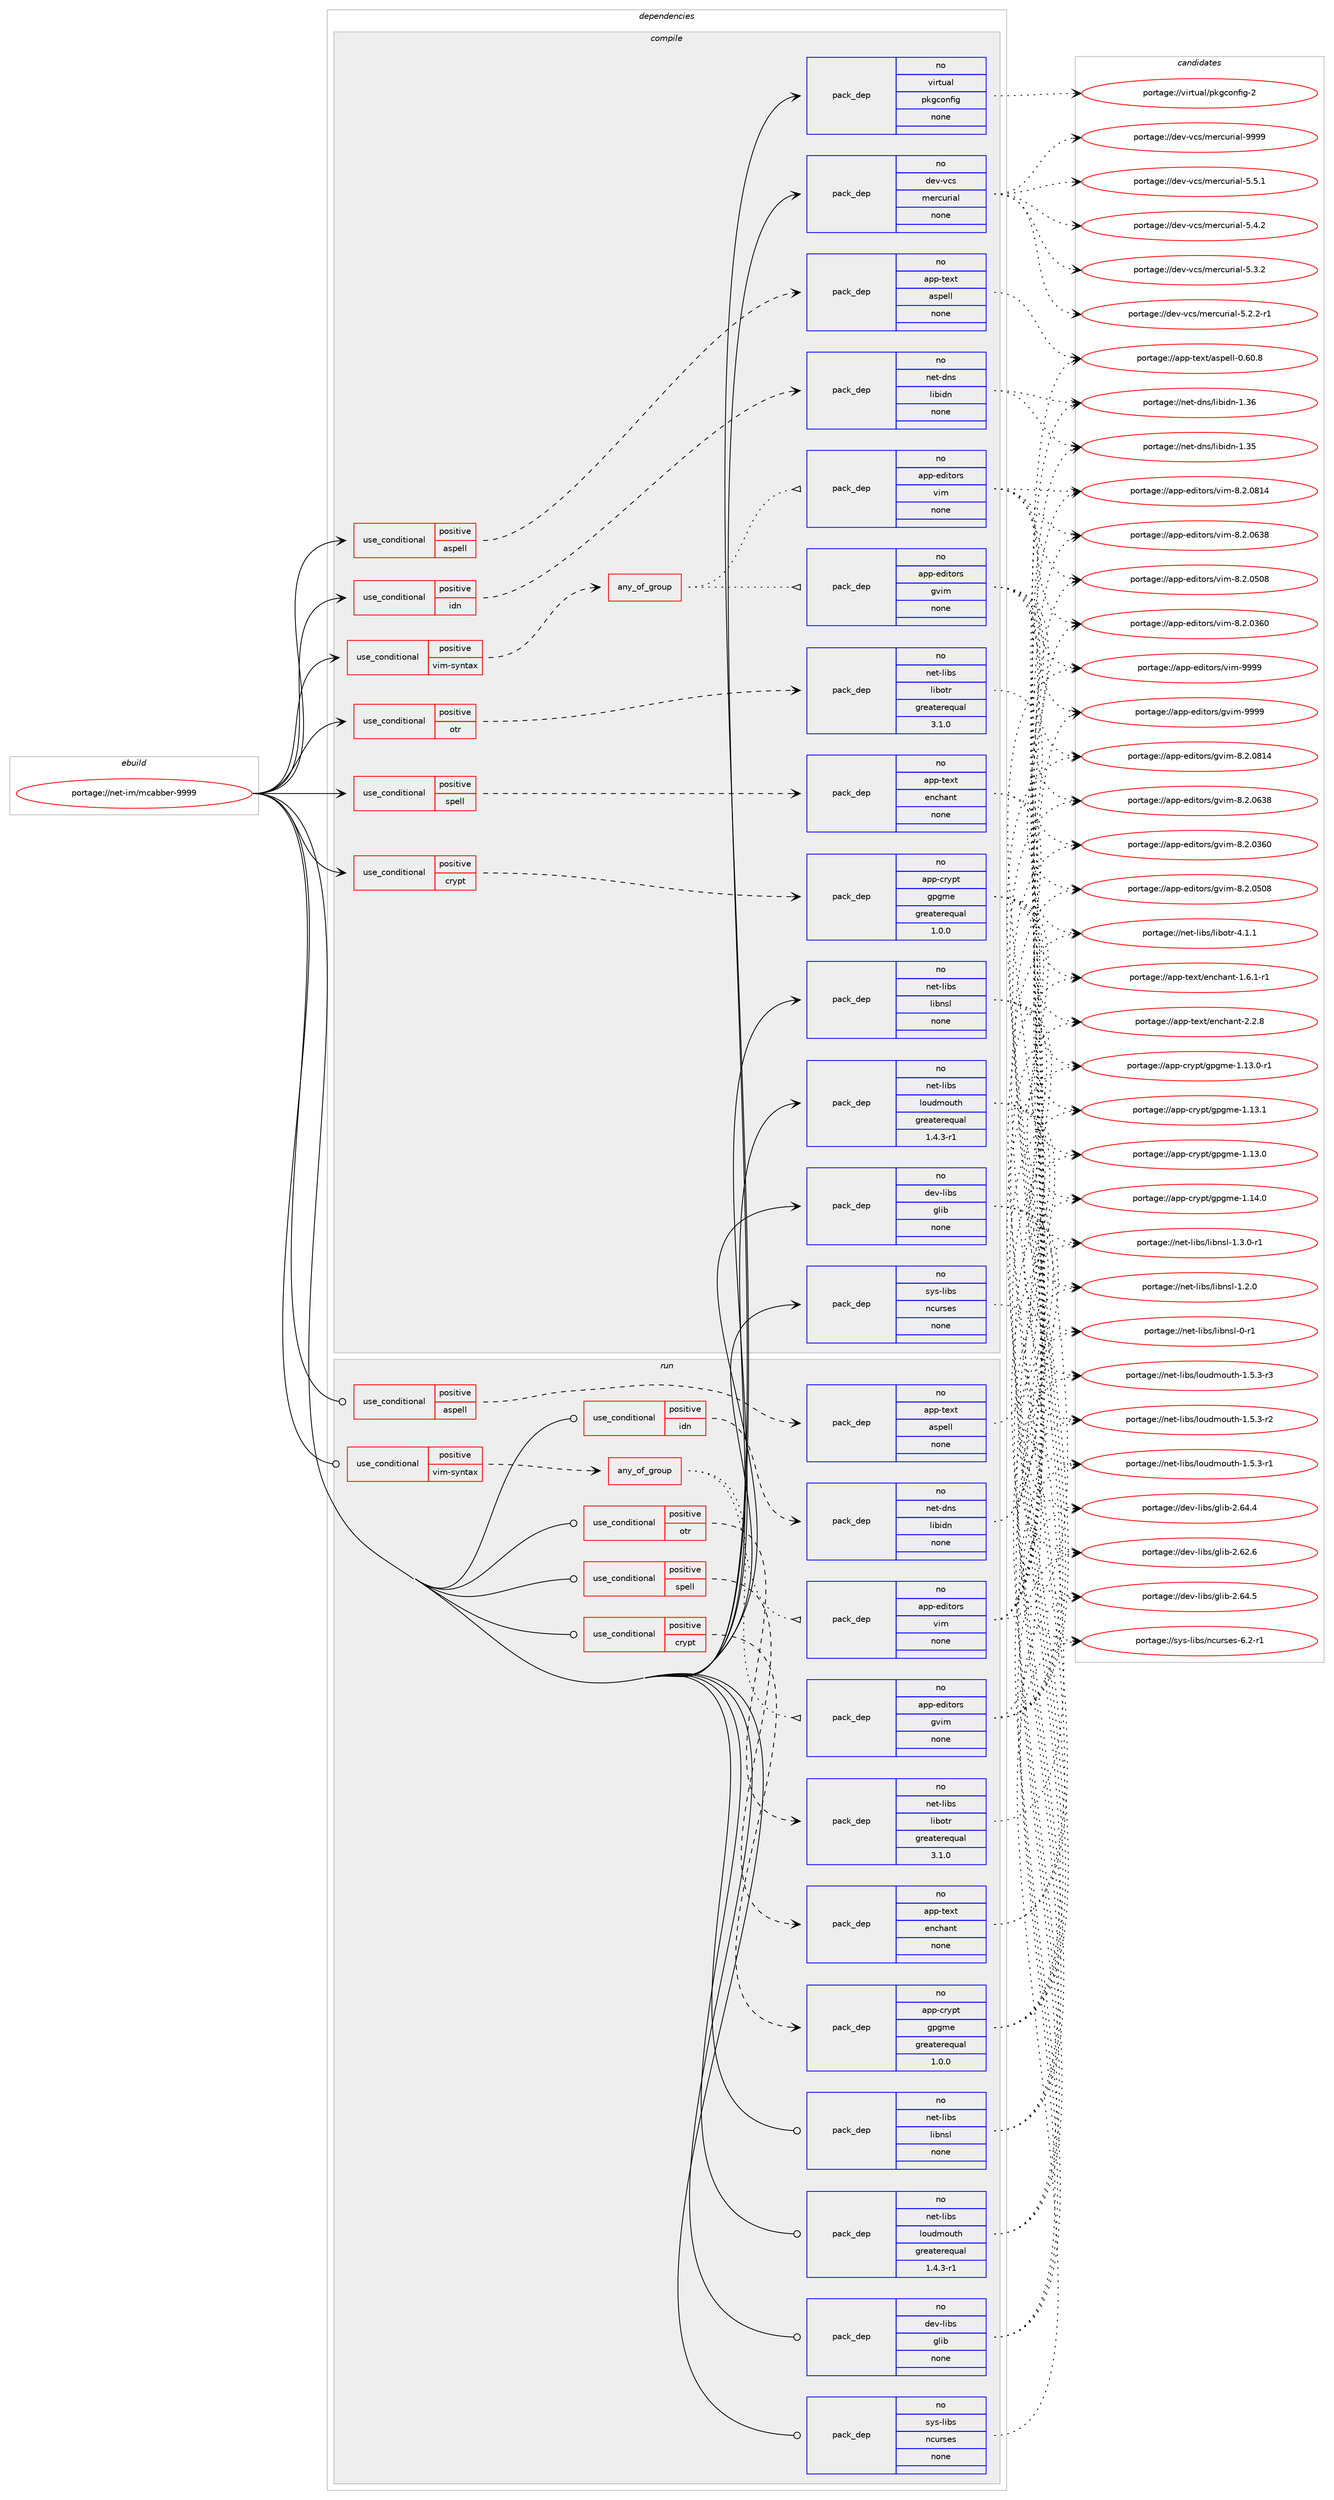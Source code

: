 digraph prolog {

# *************
# Graph options
# *************

newrank=true;
concentrate=true;
compound=true;
graph [rankdir=LR,fontname=Helvetica,fontsize=10,ranksep=1.5];#, ranksep=2.5, nodesep=0.2];
edge  [arrowhead=vee];
node  [fontname=Helvetica,fontsize=10];

# **********
# The ebuild
# **********

subgraph cluster_leftcol {
color=gray;
rank=same;
label=<<i>ebuild</i>>;
id [label="portage://net-im/mcabber-9999", color=red, width=4, href="../net-im/mcabber-9999.svg"];
}

# ****************
# The dependencies
# ****************

subgraph cluster_midcol {
color=gray;
label=<<i>dependencies</i>>;
subgraph cluster_compile {
fillcolor="#eeeeee";
style=filled;
label=<<i>compile</i>>;
subgraph cond982 {
dependency5122 [label=<<TABLE BORDER="0" CELLBORDER="1" CELLSPACING="0" CELLPADDING="4"><TR><TD ROWSPAN="3" CELLPADDING="10">use_conditional</TD></TR><TR><TD>positive</TD></TR><TR><TD>aspell</TD></TR></TABLE>>, shape=none, color=red];
subgraph pack4076 {
dependency5123 [label=<<TABLE BORDER="0" CELLBORDER="1" CELLSPACING="0" CELLPADDING="4" WIDTH="220"><TR><TD ROWSPAN="6" CELLPADDING="30">pack_dep</TD></TR><TR><TD WIDTH="110">no</TD></TR><TR><TD>app-text</TD></TR><TR><TD>aspell</TD></TR><TR><TD>none</TD></TR><TR><TD></TD></TR></TABLE>>, shape=none, color=blue];
}
dependency5122:e -> dependency5123:w [weight=20,style="dashed",arrowhead="vee"];
}
id:e -> dependency5122:w [weight=20,style="solid",arrowhead="vee"];
subgraph cond983 {
dependency5124 [label=<<TABLE BORDER="0" CELLBORDER="1" CELLSPACING="0" CELLPADDING="4"><TR><TD ROWSPAN="3" CELLPADDING="10">use_conditional</TD></TR><TR><TD>positive</TD></TR><TR><TD>crypt</TD></TR></TABLE>>, shape=none, color=red];
subgraph pack4077 {
dependency5125 [label=<<TABLE BORDER="0" CELLBORDER="1" CELLSPACING="0" CELLPADDING="4" WIDTH="220"><TR><TD ROWSPAN="6" CELLPADDING="30">pack_dep</TD></TR><TR><TD WIDTH="110">no</TD></TR><TR><TD>app-crypt</TD></TR><TR><TD>gpgme</TD></TR><TR><TD>greaterequal</TD></TR><TR><TD>1.0.0</TD></TR></TABLE>>, shape=none, color=blue];
}
dependency5124:e -> dependency5125:w [weight=20,style="dashed",arrowhead="vee"];
}
id:e -> dependency5124:w [weight=20,style="solid",arrowhead="vee"];
subgraph cond984 {
dependency5126 [label=<<TABLE BORDER="0" CELLBORDER="1" CELLSPACING="0" CELLPADDING="4"><TR><TD ROWSPAN="3" CELLPADDING="10">use_conditional</TD></TR><TR><TD>positive</TD></TR><TR><TD>idn</TD></TR></TABLE>>, shape=none, color=red];
subgraph pack4078 {
dependency5127 [label=<<TABLE BORDER="0" CELLBORDER="1" CELLSPACING="0" CELLPADDING="4" WIDTH="220"><TR><TD ROWSPAN="6" CELLPADDING="30">pack_dep</TD></TR><TR><TD WIDTH="110">no</TD></TR><TR><TD>net-dns</TD></TR><TR><TD>libidn</TD></TR><TR><TD>none</TD></TR><TR><TD></TD></TR></TABLE>>, shape=none, color=blue];
}
dependency5126:e -> dependency5127:w [weight=20,style="dashed",arrowhead="vee"];
}
id:e -> dependency5126:w [weight=20,style="solid",arrowhead="vee"];
subgraph cond985 {
dependency5128 [label=<<TABLE BORDER="0" CELLBORDER="1" CELLSPACING="0" CELLPADDING="4"><TR><TD ROWSPAN="3" CELLPADDING="10">use_conditional</TD></TR><TR><TD>positive</TD></TR><TR><TD>otr</TD></TR></TABLE>>, shape=none, color=red];
subgraph pack4079 {
dependency5129 [label=<<TABLE BORDER="0" CELLBORDER="1" CELLSPACING="0" CELLPADDING="4" WIDTH="220"><TR><TD ROWSPAN="6" CELLPADDING="30">pack_dep</TD></TR><TR><TD WIDTH="110">no</TD></TR><TR><TD>net-libs</TD></TR><TR><TD>libotr</TD></TR><TR><TD>greaterequal</TD></TR><TR><TD>3.1.0</TD></TR></TABLE>>, shape=none, color=blue];
}
dependency5128:e -> dependency5129:w [weight=20,style="dashed",arrowhead="vee"];
}
id:e -> dependency5128:w [weight=20,style="solid",arrowhead="vee"];
subgraph cond986 {
dependency5130 [label=<<TABLE BORDER="0" CELLBORDER="1" CELLSPACING="0" CELLPADDING="4"><TR><TD ROWSPAN="3" CELLPADDING="10">use_conditional</TD></TR><TR><TD>positive</TD></TR><TR><TD>spell</TD></TR></TABLE>>, shape=none, color=red];
subgraph pack4080 {
dependency5131 [label=<<TABLE BORDER="0" CELLBORDER="1" CELLSPACING="0" CELLPADDING="4" WIDTH="220"><TR><TD ROWSPAN="6" CELLPADDING="30">pack_dep</TD></TR><TR><TD WIDTH="110">no</TD></TR><TR><TD>app-text</TD></TR><TR><TD>enchant</TD></TR><TR><TD>none</TD></TR><TR><TD></TD></TR></TABLE>>, shape=none, color=blue];
}
dependency5130:e -> dependency5131:w [weight=20,style="dashed",arrowhead="vee"];
}
id:e -> dependency5130:w [weight=20,style="solid",arrowhead="vee"];
subgraph cond987 {
dependency5132 [label=<<TABLE BORDER="0" CELLBORDER="1" CELLSPACING="0" CELLPADDING="4"><TR><TD ROWSPAN="3" CELLPADDING="10">use_conditional</TD></TR><TR><TD>positive</TD></TR><TR><TD>vim-syntax</TD></TR></TABLE>>, shape=none, color=red];
subgraph any64 {
dependency5133 [label=<<TABLE BORDER="0" CELLBORDER="1" CELLSPACING="0" CELLPADDING="4"><TR><TD CELLPADDING="10">any_of_group</TD></TR></TABLE>>, shape=none, color=red];subgraph pack4081 {
dependency5134 [label=<<TABLE BORDER="0" CELLBORDER="1" CELLSPACING="0" CELLPADDING="4" WIDTH="220"><TR><TD ROWSPAN="6" CELLPADDING="30">pack_dep</TD></TR><TR><TD WIDTH="110">no</TD></TR><TR><TD>app-editors</TD></TR><TR><TD>vim</TD></TR><TR><TD>none</TD></TR><TR><TD></TD></TR></TABLE>>, shape=none, color=blue];
}
dependency5133:e -> dependency5134:w [weight=20,style="dotted",arrowhead="oinv"];
subgraph pack4082 {
dependency5135 [label=<<TABLE BORDER="0" CELLBORDER="1" CELLSPACING="0" CELLPADDING="4" WIDTH="220"><TR><TD ROWSPAN="6" CELLPADDING="30">pack_dep</TD></TR><TR><TD WIDTH="110">no</TD></TR><TR><TD>app-editors</TD></TR><TR><TD>gvim</TD></TR><TR><TD>none</TD></TR><TR><TD></TD></TR></TABLE>>, shape=none, color=blue];
}
dependency5133:e -> dependency5135:w [weight=20,style="dotted",arrowhead="oinv"];
}
dependency5132:e -> dependency5133:w [weight=20,style="dashed",arrowhead="vee"];
}
id:e -> dependency5132:w [weight=20,style="solid",arrowhead="vee"];
subgraph pack4083 {
dependency5136 [label=<<TABLE BORDER="0" CELLBORDER="1" CELLSPACING="0" CELLPADDING="4" WIDTH="220"><TR><TD ROWSPAN="6" CELLPADDING="30">pack_dep</TD></TR><TR><TD WIDTH="110">no</TD></TR><TR><TD>dev-libs</TD></TR><TR><TD>glib</TD></TR><TR><TD>none</TD></TR><TR><TD></TD></TR></TABLE>>, shape=none, color=blue];
}
id:e -> dependency5136:w [weight=20,style="solid",arrowhead="vee"];
subgraph pack4084 {
dependency5137 [label=<<TABLE BORDER="0" CELLBORDER="1" CELLSPACING="0" CELLPADDING="4" WIDTH="220"><TR><TD ROWSPAN="6" CELLPADDING="30">pack_dep</TD></TR><TR><TD WIDTH="110">no</TD></TR><TR><TD>dev-vcs</TD></TR><TR><TD>mercurial</TD></TR><TR><TD>none</TD></TR><TR><TD></TD></TR></TABLE>>, shape=none, color=blue];
}
id:e -> dependency5137:w [weight=20,style="solid",arrowhead="vee"];
subgraph pack4085 {
dependency5138 [label=<<TABLE BORDER="0" CELLBORDER="1" CELLSPACING="0" CELLPADDING="4" WIDTH="220"><TR><TD ROWSPAN="6" CELLPADDING="30">pack_dep</TD></TR><TR><TD WIDTH="110">no</TD></TR><TR><TD>net-libs</TD></TR><TR><TD>libnsl</TD></TR><TR><TD>none</TD></TR><TR><TD></TD></TR></TABLE>>, shape=none, color=blue];
}
id:e -> dependency5138:w [weight=20,style="solid",arrowhead="vee"];
subgraph pack4086 {
dependency5139 [label=<<TABLE BORDER="0" CELLBORDER="1" CELLSPACING="0" CELLPADDING="4" WIDTH="220"><TR><TD ROWSPAN="6" CELLPADDING="30">pack_dep</TD></TR><TR><TD WIDTH="110">no</TD></TR><TR><TD>net-libs</TD></TR><TR><TD>loudmouth</TD></TR><TR><TD>greaterequal</TD></TR><TR><TD>1.4.3-r1</TD></TR></TABLE>>, shape=none, color=blue];
}
id:e -> dependency5139:w [weight=20,style="solid",arrowhead="vee"];
subgraph pack4087 {
dependency5140 [label=<<TABLE BORDER="0" CELLBORDER="1" CELLSPACING="0" CELLPADDING="4" WIDTH="220"><TR><TD ROWSPAN="6" CELLPADDING="30">pack_dep</TD></TR><TR><TD WIDTH="110">no</TD></TR><TR><TD>sys-libs</TD></TR><TR><TD>ncurses</TD></TR><TR><TD>none</TD></TR><TR><TD></TD></TR></TABLE>>, shape=none, color=blue];
}
id:e -> dependency5140:w [weight=20,style="solid",arrowhead="vee"];
subgraph pack4088 {
dependency5141 [label=<<TABLE BORDER="0" CELLBORDER="1" CELLSPACING="0" CELLPADDING="4" WIDTH="220"><TR><TD ROWSPAN="6" CELLPADDING="30">pack_dep</TD></TR><TR><TD WIDTH="110">no</TD></TR><TR><TD>virtual</TD></TR><TR><TD>pkgconfig</TD></TR><TR><TD>none</TD></TR><TR><TD></TD></TR></TABLE>>, shape=none, color=blue];
}
id:e -> dependency5141:w [weight=20,style="solid",arrowhead="vee"];
}
subgraph cluster_compileandrun {
fillcolor="#eeeeee";
style=filled;
label=<<i>compile and run</i>>;
}
subgraph cluster_run {
fillcolor="#eeeeee";
style=filled;
label=<<i>run</i>>;
subgraph cond988 {
dependency5142 [label=<<TABLE BORDER="0" CELLBORDER="1" CELLSPACING="0" CELLPADDING="4"><TR><TD ROWSPAN="3" CELLPADDING="10">use_conditional</TD></TR><TR><TD>positive</TD></TR><TR><TD>aspell</TD></TR></TABLE>>, shape=none, color=red];
subgraph pack4089 {
dependency5143 [label=<<TABLE BORDER="0" CELLBORDER="1" CELLSPACING="0" CELLPADDING="4" WIDTH="220"><TR><TD ROWSPAN="6" CELLPADDING="30">pack_dep</TD></TR><TR><TD WIDTH="110">no</TD></TR><TR><TD>app-text</TD></TR><TR><TD>aspell</TD></TR><TR><TD>none</TD></TR><TR><TD></TD></TR></TABLE>>, shape=none, color=blue];
}
dependency5142:e -> dependency5143:w [weight=20,style="dashed",arrowhead="vee"];
}
id:e -> dependency5142:w [weight=20,style="solid",arrowhead="odot"];
subgraph cond989 {
dependency5144 [label=<<TABLE BORDER="0" CELLBORDER="1" CELLSPACING="0" CELLPADDING="4"><TR><TD ROWSPAN="3" CELLPADDING="10">use_conditional</TD></TR><TR><TD>positive</TD></TR><TR><TD>crypt</TD></TR></TABLE>>, shape=none, color=red];
subgraph pack4090 {
dependency5145 [label=<<TABLE BORDER="0" CELLBORDER="1" CELLSPACING="0" CELLPADDING="4" WIDTH="220"><TR><TD ROWSPAN="6" CELLPADDING="30">pack_dep</TD></TR><TR><TD WIDTH="110">no</TD></TR><TR><TD>app-crypt</TD></TR><TR><TD>gpgme</TD></TR><TR><TD>greaterequal</TD></TR><TR><TD>1.0.0</TD></TR></TABLE>>, shape=none, color=blue];
}
dependency5144:e -> dependency5145:w [weight=20,style="dashed",arrowhead="vee"];
}
id:e -> dependency5144:w [weight=20,style="solid",arrowhead="odot"];
subgraph cond990 {
dependency5146 [label=<<TABLE BORDER="0" CELLBORDER="1" CELLSPACING="0" CELLPADDING="4"><TR><TD ROWSPAN="3" CELLPADDING="10">use_conditional</TD></TR><TR><TD>positive</TD></TR><TR><TD>idn</TD></TR></TABLE>>, shape=none, color=red];
subgraph pack4091 {
dependency5147 [label=<<TABLE BORDER="0" CELLBORDER="1" CELLSPACING="0" CELLPADDING="4" WIDTH="220"><TR><TD ROWSPAN="6" CELLPADDING="30">pack_dep</TD></TR><TR><TD WIDTH="110">no</TD></TR><TR><TD>net-dns</TD></TR><TR><TD>libidn</TD></TR><TR><TD>none</TD></TR><TR><TD></TD></TR></TABLE>>, shape=none, color=blue];
}
dependency5146:e -> dependency5147:w [weight=20,style="dashed",arrowhead="vee"];
}
id:e -> dependency5146:w [weight=20,style="solid",arrowhead="odot"];
subgraph cond991 {
dependency5148 [label=<<TABLE BORDER="0" CELLBORDER="1" CELLSPACING="0" CELLPADDING="4"><TR><TD ROWSPAN="3" CELLPADDING="10">use_conditional</TD></TR><TR><TD>positive</TD></TR><TR><TD>otr</TD></TR></TABLE>>, shape=none, color=red];
subgraph pack4092 {
dependency5149 [label=<<TABLE BORDER="0" CELLBORDER="1" CELLSPACING="0" CELLPADDING="4" WIDTH="220"><TR><TD ROWSPAN="6" CELLPADDING="30">pack_dep</TD></TR><TR><TD WIDTH="110">no</TD></TR><TR><TD>net-libs</TD></TR><TR><TD>libotr</TD></TR><TR><TD>greaterequal</TD></TR><TR><TD>3.1.0</TD></TR></TABLE>>, shape=none, color=blue];
}
dependency5148:e -> dependency5149:w [weight=20,style="dashed",arrowhead="vee"];
}
id:e -> dependency5148:w [weight=20,style="solid",arrowhead="odot"];
subgraph cond992 {
dependency5150 [label=<<TABLE BORDER="0" CELLBORDER="1" CELLSPACING="0" CELLPADDING="4"><TR><TD ROWSPAN="3" CELLPADDING="10">use_conditional</TD></TR><TR><TD>positive</TD></TR><TR><TD>spell</TD></TR></TABLE>>, shape=none, color=red];
subgraph pack4093 {
dependency5151 [label=<<TABLE BORDER="0" CELLBORDER="1" CELLSPACING="0" CELLPADDING="4" WIDTH="220"><TR><TD ROWSPAN="6" CELLPADDING="30">pack_dep</TD></TR><TR><TD WIDTH="110">no</TD></TR><TR><TD>app-text</TD></TR><TR><TD>enchant</TD></TR><TR><TD>none</TD></TR><TR><TD></TD></TR></TABLE>>, shape=none, color=blue];
}
dependency5150:e -> dependency5151:w [weight=20,style="dashed",arrowhead="vee"];
}
id:e -> dependency5150:w [weight=20,style="solid",arrowhead="odot"];
subgraph cond993 {
dependency5152 [label=<<TABLE BORDER="0" CELLBORDER="1" CELLSPACING="0" CELLPADDING="4"><TR><TD ROWSPAN="3" CELLPADDING="10">use_conditional</TD></TR><TR><TD>positive</TD></TR><TR><TD>vim-syntax</TD></TR></TABLE>>, shape=none, color=red];
subgraph any65 {
dependency5153 [label=<<TABLE BORDER="0" CELLBORDER="1" CELLSPACING="0" CELLPADDING="4"><TR><TD CELLPADDING="10">any_of_group</TD></TR></TABLE>>, shape=none, color=red];subgraph pack4094 {
dependency5154 [label=<<TABLE BORDER="0" CELLBORDER="1" CELLSPACING="0" CELLPADDING="4" WIDTH="220"><TR><TD ROWSPAN="6" CELLPADDING="30">pack_dep</TD></TR><TR><TD WIDTH="110">no</TD></TR><TR><TD>app-editors</TD></TR><TR><TD>vim</TD></TR><TR><TD>none</TD></TR><TR><TD></TD></TR></TABLE>>, shape=none, color=blue];
}
dependency5153:e -> dependency5154:w [weight=20,style="dotted",arrowhead="oinv"];
subgraph pack4095 {
dependency5155 [label=<<TABLE BORDER="0" CELLBORDER="1" CELLSPACING="0" CELLPADDING="4" WIDTH="220"><TR><TD ROWSPAN="6" CELLPADDING="30">pack_dep</TD></TR><TR><TD WIDTH="110">no</TD></TR><TR><TD>app-editors</TD></TR><TR><TD>gvim</TD></TR><TR><TD>none</TD></TR><TR><TD></TD></TR></TABLE>>, shape=none, color=blue];
}
dependency5153:e -> dependency5155:w [weight=20,style="dotted",arrowhead="oinv"];
}
dependency5152:e -> dependency5153:w [weight=20,style="dashed",arrowhead="vee"];
}
id:e -> dependency5152:w [weight=20,style="solid",arrowhead="odot"];
subgraph pack4096 {
dependency5156 [label=<<TABLE BORDER="0" CELLBORDER="1" CELLSPACING="0" CELLPADDING="4" WIDTH="220"><TR><TD ROWSPAN="6" CELLPADDING="30">pack_dep</TD></TR><TR><TD WIDTH="110">no</TD></TR><TR><TD>dev-libs</TD></TR><TR><TD>glib</TD></TR><TR><TD>none</TD></TR><TR><TD></TD></TR></TABLE>>, shape=none, color=blue];
}
id:e -> dependency5156:w [weight=20,style="solid",arrowhead="odot"];
subgraph pack4097 {
dependency5157 [label=<<TABLE BORDER="0" CELLBORDER="1" CELLSPACING="0" CELLPADDING="4" WIDTH="220"><TR><TD ROWSPAN="6" CELLPADDING="30">pack_dep</TD></TR><TR><TD WIDTH="110">no</TD></TR><TR><TD>net-libs</TD></TR><TR><TD>libnsl</TD></TR><TR><TD>none</TD></TR><TR><TD></TD></TR></TABLE>>, shape=none, color=blue];
}
id:e -> dependency5157:w [weight=20,style="solid",arrowhead="odot"];
subgraph pack4098 {
dependency5158 [label=<<TABLE BORDER="0" CELLBORDER="1" CELLSPACING="0" CELLPADDING="4" WIDTH="220"><TR><TD ROWSPAN="6" CELLPADDING="30">pack_dep</TD></TR><TR><TD WIDTH="110">no</TD></TR><TR><TD>net-libs</TD></TR><TR><TD>loudmouth</TD></TR><TR><TD>greaterequal</TD></TR><TR><TD>1.4.3-r1</TD></TR></TABLE>>, shape=none, color=blue];
}
id:e -> dependency5158:w [weight=20,style="solid",arrowhead="odot"];
subgraph pack4099 {
dependency5159 [label=<<TABLE BORDER="0" CELLBORDER="1" CELLSPACING="0" CELLPADDING="4" WIDTH="220"><TR><TD ROWSPAN="6" CELLPADDING="30">pack_dep</TD></TR><TR><TD WIDTH="110">no</TD></TR><TR><TD>sys-libs</TD></TR><TR><TD>ncurses</TD></TR><TR><TD>none</TD></TR><TR><TD></TD></TR></TABLE>>, shape=none, color=blue];
}
id:e -> dependency5159:w [weight=20,style="solid",arrowhead="odot"];
}
}

# **************
# The candidates
# **************

subgraph cluster_choices {
rank=same;
color=gray;
label=<<i>candidates</i>>;

subgraph choice4076 {
color=black;
nodesep=1;
choice9711211245116101120116479711511210110810845484654484656 [label="portage://app-text/aspell-0.60.8", color=red, width=4,href="../app-text/aspell-0.60.8.svg"];
dependency5123:e -> choice9711211245116101120116479711511210110810845484654484656:w [style=dotted,weight="100"];
}
subgraph choice4077 {
color=black;
nodesep=1;
choice9711211245991141211121164710311210310910145494649524648 [label="portage://app-crypt/gpgme-1.14.0", color=red, width=4,href="../app-crypt/gpgme-1.14.0.svg"];
choice9711211245991141211121164710311210310910145494649514649 [label="portage://app-crypt/gpgme-1.13.1", color=red, width=4,href="../app-crypt/gpgme-1.13.1.svg"];
choice97112112459911412111211647103112103109101454946495146484511449 [label="portage://app-crypt/gpgme-1.13.0-r1", color=red, width=4,href="../app-crypt/gpgme-1.13.0-r1.svg"];
choice9711211245991141211121164710311210310910145494649514648 [label="portage://app-crypt/gpgme-1.13.0", color=red, width=4,href="../app-crypt/gpgme-1.13.0.svg"];
dependency5125:e -> choice9711211245991141211121164710311210310910145494649524648:w [style=dotted,weight="100"];
dependency5125:e -> choice9711211245991141211121164710311210310910145494649514649:w [style=dotted,weight="100"];
dependency5125:e -> choice97112112459911412111211647103112103109101454946495146484511449:w [style=dotted,weight="100"];
dependency5125:e -> choice9711211245991141211121164710311210310910145494649514648:w [style=dotted,weight="100"];
}
subgraph choice4078 {
color=black;
nodesep=1;
choice1101011164510011011547108105981051001104549465154 [label="portage://net-dns/libidn-1.36", color=red, width=4,href="../net-dns/libidn-1.36.svg"];
choice1101011164510011011547108105981051001104549465153 [label="portage://net-dns/libidn-1.35", color=red, width=4,href="../net-dns/libidn-1.35.svg"];
dependency5127:e -> choice1101011164510011011547108105981051001104549465154:w [style=dotted,weight="100"];
dependency5127:e -> choice1101011164510011011547108105981051001104549465153:w [style=dotted,weight="100"];
}
subgraph choice4079 {
color=black;
nodesep=1;
choice11010111645108105981154710810598111116114455246494649 [label="portage://net-libs/libotr-4.1.1", color=red, width=4,href="../net-libs/libotr-4.1.1.svg"];
dependency5129:e -> choice11010111645108105981154710810598111116114455246494649:w [style=dotted,weight="100"];
}
subgraph choice4080 {
color=black;
nodesep=1;
choice9711211245116101120116471011109910497110116455046504656 [label="portage://app-text/enchant-2.2.8", color=red, width=4,href="../app-text/enchant-2.2.8.svg"];
choice97112112451161011201164710111099104971101164549465446494511449 [label="portage://app-text/enchant-1.6.1-r1", color=red, width=4,href="../app-text/enchant-1.6.1-r1.svg"];
dependency5131:e -> choice9711211245116101120116471011109910497110116455046504656:w [style=dotted,weight="100"];
dependency5131:e -> choice97112112451161011201164710111099104971101164549465446494511449:w [style=dotted,weight="100"];
}
subgraph choice4081 {
color=black;
nodesep=1;
choice9711211245101100105116111114115471181051094557575757 [label="portage://app-editors/vim-9999", color=red, width=4,href="../app-editors/vim-9999.svg"];
choice971121124510110010511611111411547118105109455646504648564952 [label="portage://app-editors/vim-8.2.0814", color=red, width=4,href="../app-editors/vim-8.2.0814.svg"];
choice971121124510110010511611111411547118105109455646504648545156 [label="portage://app-editors/vim-8.2.0638", color=red, width=4,href="../app-editors/vim-8.2.0638.svg"];
choice971121124510110010511611111411547118105109455646504648534856 [label="portage://app-editors/vim-8.2.0508", color=red, width=4,href="../app-editors/vim-8.2.0508.svg"];
choice971121124510110010511611111411547118105109455646504648515448 [label="portage://app-editors/vim-8.2.0360", color=red, width=4,href="../app-editors/vim-8.2.0360.svg"];
dependency5134:e -> choice9711211245101100105116111114115471181051094557575757:w [style=dotted,weight="100"];
dependency5134:e -> choice971121124510110010511611111411547118105109455646504648564952:w [style=dotted,weight="100"];
dependency5134:e -> choice971121124510110010511611111411547118105109455646504648545156:w [style=dotted,weight="100"];
dependency5134:e -> choice971121124510110010511611111411547118105109455646504648534856:w [style=dotted,weight="100"];
dependency5134:e -> choice971121124510110010511611111411547118105109455646504648515448:w [style=dotted,weight="100"];
}
subgraph choice4082 {
color=black;
nodesep=1;
choice9711211245101100105116111114115471031181051094557575757 [label="portage://app-editors/gvim-9999", color=red, width=4,href="../app-editors/gvim-9999.svg"];
choice971121124510110010511611111411547103118105109455646504648564952 [label="portage://app-editors/gvim-8.2.0814", color=red, width=4,href="../app-editors/gvim-8.2.0814.svg"];
choice971121124510110010511611111411547103118105109455646504648545156 [label="portage://app-editors/gvim-8.2.0638", color=red, width=4,href="../app-editors/gvim-8.2.0638.svg"];
choice971121124510110010511611111411547103118105109455646504648534856 [label="portage://app-editors/gvim-8.2.0508", color=red, width=4,href="../app-editors/gvim-8.2.0508.svg"];
choice971121124510110010511611111411547103118105109455646504648515448 [label="portage://app-editors/gvim-8.2.0360", color=red, width=4,href="../app-editors/gvim-8.2.0360.svg"];
dependency5135:e -> choice9711211245101100105116111114115471031181051094557575757:w [style=dotted,weight="100"];
dependency5135:e -> choice971121124510110010511611111411547103118105109455646504648564952:w [style=dotted,weight="100"];
dependency5135:e -> choice971121124510110010511611111411547103118105109455646504648545156:w [style=dotted,weight="100"];
dependency5135:e -> choice971121124510110010511611111411547103118105109455646504648534856:w [style=dotted,weight="100"];
dependency5135:e -> choice971121124510110010511611111411547103118105109455646504648515448:w [style=dotted,weight="100"];
}
subgraph choice4083 {
color=black;
nodesep=1;
choice1001011184510810598115471031081059845504654524653 [label="portage://dev-libs/glib-2.64.5", color=red, width=4,href="../dev-libs/glib-2.64.5.svg"];
choice1001011184510810598115471031081059845504654524652 [label="portage://dev-libs/glib-2.64.4", color=red, width=4,href="../dev-libs/glib-2.64.4.svg"];
choice1001011184510810598115471031081059845504654504654 [label="portage://dev-libs/glib-2.62.6", color=red, width=4,href="../dev-libs/glib-2.62.6.svg"];
dependency5136:e -> choice1001011184510810598115471031081059845504654524653:w [style=dotted,weight="100"];
dependency5136:e -> choice1001011184510810598115471031081059845504654524652:w [style=dotted,weight="100"];
dependency5136:e -> choice1001011184510810598115471031081059845504654504654:w [style=dotted,weight="100"];
}
subgraph choice4084 {
color=black;
nodesep=1;
choice10010111845118991154710910111499117114105971084557575757 [label="portage://dev-vcs/mercurial-9999", color=red, width=4,href="../dev-vcs/mercurial-9999.svg"];
choice1001011184511899115471091011149911711410597108455346534649 [label="portage://dev-vcs/mercurial-5.5.1", color=red, width=4,href="../dev-vcs/mercurial-5.5.1.svg"];
choice1001011184511899115471091011149911711410597108455346524650 [label="portage://dev-vcs/mercurial-5.4.2", color=red, width=4,href="../dev-vcs/mercurial-5.4.2.svg"];
choice1001011184511899115471091011149911711410597108455346514650 [label="portage://dev-vcs/mercurial-5.3.2", color=red, width=4,href="../dev-vcs/mercurial-5.3.2.svg"];
choice10010111845118991154710910111499117114105971084553465046504511449 [label="portage://dev-vcs/mercurial-5.2.2-r1", color=red, width=4,href="../dev-vcs/mercurial-5.2.2-r1.svg"];
dependency5137:e -> choice10010111845118991154710910111499117114105971084557575757:w [style=dotted,weight="100"];
dependency5137:e -> choice1001011184511899115471091011149911711410597108455346534649:w [style=dotted,weight="100"];
dependency5137:e -> choice1001011184511899115471091011149911711410597108455346524650:w [style=dotted,weight="100"];
dependency5137:e -> choice1001011184511899115471091011149911711410597108455346514650:w [style=dotted,weight="100"];
dependency5137:e -> choice10010111845118991154710910111499117114105971084553465046504511449:w [style=dotted,weight="100"];
}
subgraph choice4085 {
color=black;
nodesep=1;
choice110101116451081059811547108105981101151084549465146484511449 [label="portage://net-libs/libnsl-1.3.0-r1", color=red, width=4,href="../net-libs/libnsl-1.3.0-r1.svg"];
choice11010111645108105981154710810598110115108454946504648 [label="portage://net-libs/libnsl-1.2.0", color=red, width=4,href="../net-libs/libnsl-1.2.0.svg"];
choice1101011164510810598115471081059811011510845484511449 [label="portage://net-libs/libnsl-0-r1", color=red, width=4,href="../net-libs/libnsl-0-r1.svg"];
dependency5138:e -> choice110101116451081059811547108105981101151084549465146484511449:w [style=dotted,weight="100"];
dependency5138:e -> choice11010111645108105981154710810598110115108454946504648:w [style=dotted,weight="100"];
dependency5138:e -> choice1101011164510810598115471081059811011510845484511449:w [style=dotted,weight="100"];
}
subgraph choice4086 {
color=black;
nodesep=1;
choice1101011164510810598115471081111171001091111171161044549465346514511451 [label="portage://net-libs/loudmouth-1.5.3-r3", color=red, width=4,href="../net-libs/loudmouth-1.5.3-r3.svg"];
choice1101011164510810598115471081111171001091111171161044549465346514511450 [label="portage://net-libs/loudmouth-1.5.3-r2", color=red, width=4,href="../net-libs/loudmouth-1.5.3-r2.svg"];
choice1101011164510810598115471081111171001091111171161044549465346514511449 [label="portage://net-libs/loudmouth-1.5.3-r1", color=red, width=4,href="../net-libs/loudmouth-1.5.3-r1.svg"];
dependency5139:e -> choice1101011164510810598115471081111171001091111171161044549465346514511451:w [style=dotted,weight="100"];
dependency5139:e -> choice1101011164510810598115471081111171001091111171161044549465346514511450:w [style=dotted,weight="100"];
dependency5139:e -> choice1101011164510810598115471081111171001091111171161044549465346514511449:w [style=dotted,weight="100"];
}
subgraph choice4087 {
color=black;
nodesep=1;
choice11512111545108105981154711099117114115101115455446504511449 [label="portage://sys-libs/ncurses-6.2-r1", color=red, width=4,href="../sys-libs/ncurses-6.2-r1.svg"];
dependency5140:e -> choice11512111545108105981154711099117114115101115455446504511449:w [style=dotted,weight="100"];
}
subgraph choice4088 {
color=black;
nodesep=1;
choice1181051141161179710847112107103991111101021051034550 [label="portage://virtual/pkgconfig-2", color=red, width=4,href="../virtual/pkgconfig-2.svg"];
dependency5141:e -> choice1181051141161179710847112107103991111101021051034550:w [style=dotted,weight="100"];
}
subgraph choice4089 {
color=black;
nodesep=1;
choice9711211245116101120116479711511210110810845484654484656 [label="portage://app-text/aspell-0.60.8", color=red, width=4,href="../app-text/aspell-0.60.8.svg"];
dependency5143:e -> choice9711211245116101120116479711511210110810845484654484656:w [style=dotted,weight="100"];
}
subgraph choice4090 {
color=black;
nodesep=1;
choice9711211245991141211121164710311210310910145494649524648 [label="portage://app-crypt/gpgme-1.14.0", color=red, width=4,href="../app-crypt/gpgme-1.14.0.svg"];
choice9711211245991141211121164710311210310910145494649514649 [label="portage://app-crypt/gpgme-1.13.1", color=red, width=4,href="../app-crypt/gpgme-1.13.1.svg"];
choice97112112459911412111211647103112103109101454946495146484511449 [label="portage://app-crypt/gpgme-1.13.0-r1", color=red, width=4,href="../app-crypt/gpgme-1.13.0-r1.svg"];
choice9711211245991141211121164710311210310910145494649514648 [label="portage://app-crypt/gpgme-1.13.0", color=red, width=4,href="../app-crypt/gpgme-1.13.0.svg"];
dependency5145:e -> choice9711211245991141211121164710311210310910145494649524648:w [style=dotted,weight="100"];
dependency5145:e -> choice9711211245991141211121164710311210310910145494649514649:w [style=dotted,weight="100"];
dependency5145:e -> choice97112112459911412111211647103112103109101454946495146484511449:w [style=dotted,weight="100"];
dependency5145:e -> choice9711211245991141211121164710311210310910145494649514648:w [style=dotted,weight="100"];
}
subgraph choice4091 {
color=black;
nodesep=1;
choice1101011164510011011547108105981051001104549465154 [label="portage://net-dns/libidn-1.36", color=red, width=4,href="../net-dns/libidn-1.36.svg"];
choice1101011164510011011547108105981051001104549465153 [label="portage://net-dns/libidn-1.35", color=red, width=4,href="../net-dns/libidn-1.35.svg"];
dependency5147:e -> choice1101011164510011011547108105981051001104549465154:w [style=dotted,weight="100"];
dependency5147:e -> choice1101011164510011011547108105981051001104549465153:w [style=dotted,weight="100"];
}
subgraph choice4092 {
color=black;
nodesep=1;
choice11010111645108105981154710810598111116114455246494649 [label="portage://net-libs/libotr-4.1.1", color=red, width=4,href="../net-libs/libotr-4.1.1.svg"];
dependency5149:e -> choice11010111645108105981154710810598111116114455246494649:w [style=dotted,weight="100"];
}
subgraph choice4093 {
color=black;
nodesep=1;
choice9711211245116101120116471011109910497110116455046504656 [label="portage://app-text/enchant-2.2.8", color=red, width=4,href="../app-text/enchant-2.2.8.svg"];
choice97112112451161011201164710111099104971101164549465446494511449 [label="portage://app-text/enchant-1.6.1-r1", color=red, width=4,href="../app-text/enchant-1.6.1-r1.svg"];
dependency5151:e -> choice9711211245116101120116471011109910497110116455046504656:w [style=dotted,weight="100"];
dependency5151:e -> choice97112112451161011201164710111099104971101164549465446494511449:w [style=dotted,weight="100"];
}
subgraph choice4094 {
color=black;
nodesep=1;
choice9711211245101100105116111114115471181051094557575757 [label="portage://app-editors/vim-9999", color=red, width=4,href="../app-editors/vim-9999.svg"];
choice971121124510110010511611111411547118105109455646504648564952 [label="portage://app-editors/vim-8.2.0814", color=red, width=4,href="../app-editors/vim-8.2.0814.svg"];
choice971121124510110010511611111411547118105109455646504648545156 [label="portage://app-editors/vim-8.2.0638", color=red, width=4,href="../app-editors/vim-8.2.0638.svg"];
choice971121124510110010511611111411547118105109455646504648534856 [label="portage://app-editors/vim-8.2.0508", color=red, width=4,href="../app-editors/vim-8.2.0508.svg"];
choice971121124510110010511611111411547118105109455646504648515448 [label="portage://app-editors/vim-8.2.0360", color=red, width=4,href="../app-editors/vim-8.2.0360.svg"];
dependency5154:e -> choice9711211245101100105116111114115471181051094557575757:w [style=dotted,weight="100"];
dependency5154:e -> choice971121124510110010511611111411547118105109455646504648564952:w [style=dotted,weight="100"];
dependency5154:e -> choice971121124510110010511611111411547118105109455646504648545156:w [style=dotted,weight="100"];
dependency5154:e -> choice971121124510110010511611111411547118105109455646504648534856:w [style=dotted,weight="100"];
dependency5154:e -> choice971121124510110010511611111411547118105109455646504648515448:w [style=dotted,weight="100"];
}
subgraph choice4095 {
color=black;
nodesep=1;
choice9711211245101100105116111114115471031181051094557575757 [label="portage://app-editors/gvim-9999", color=red, width=4,href="../app-editors/gvim-9999.svg"];
choice971121124510110010511611111411547103118105109455646504648564952 [label="portage://app-editors/gvim-8.2.0814", color=red, width=4,href="../app-editors/gvim-8.2.0814.svg"];
choice971121124510110010511611111411547103118105109455646504648545156 [label="portage://app-editors/gvim-8.2.0638", color=red, width=4,href="../app-editors/gvim-8.2.0638.svg"];
choice971121124510110010511611111411547103118105109455646504648534856 [label="portage://app-editors/gvim-8.2.0508", color=red, width=4,href="../app-editors/gvim-8.2.0508.svg"];
choice971121124510110010511611111411547103118105109455646504648515448 [label="portage://app-editors/gvim-8.2.0360", color=red, width=4,href="../app-editors/gvim-8.2.0360.svg"];
dependency5155:e -> choice9711211245101100105116111114115471031181051094557575757:w [style=dotted,weight="100"];
dependency5155:e -> choice971121124510110010511611111411547103118105109455646504648564952:w [style=dotted,weight="100"];
dependency5155:e -> choice971121124510110010511611111411547103118105109455646504648545156:w [style=dotted,weight="100"];
dependency5155:e -> choice971121124510110010511611111411547103118105109455646504648534856:w [style=dotted,weight="100"];
dependency5155:e -> choice971121124510110010511611111411547103118105109455646504648515448:w [style=dotted,weight="100"];
}
subgraph choice4096 {
color=black;
nodesep=1;
choice1001011184510810598115471031081059845504654524653 [label="portage://dev-libs/glib-2.64.5", color=red, width=4,href="../dev-libs/glib-2.64.5.svg"];
choice1001011184510810598115471031081059845504654524652 [label="portage://dev-libs/glib-2.64.4", color=red, width=4,href="../dev-libs/glib-2.64.4.svg"];
choice1001011184510810598115471031081059845504654504654 [label="portage://dev-libs/glib-2.62.6", color=red, width=4,href="../dev-libs/glib-2.62.6.svg"];
dependency5156:e -> choice1001011184510810598115471031081059845504654524653:w [style=dotted,weight="100"];
dependency5156:e -> choice1001011184510810598115471031081059845504654524652:w [style=dotted,weight="100"];
dependency5156:e -> choice1001011184510810598115471031081059845504654504654:w [style=dotted,weight="100"];
}
subgraph choice4097 {
color=black;
nodesep=1;
choice110101116451081059811547108105981101151084549465146484511449 [label="portage://net-libs/libnsl-1.3.0-r1", color=red, width=4,href="../net-libs/libnsl-1.3.0-r1.svg"];
choice11010111645108105981154710810598110115108454946504648 [label="portage://net-libs/libnsl-1.2.0", color=red, width=4,href="../net-libs/libnsl-1.2.0.svg"];
choice1101011164510810598115471081059811011510845484511449 [label="portage://net-libs/libnsl-0-r1", color=red, width=4,href="../net-libs/libnsl-0-r1.svg"];
dependency5157:e -> choice110101116451081059811547108105981101151084549465146484511449:w [style=dotted,weight="100"];
dependency5157:e -> choice11010111645108105981154710810598110115108454946504648:w [style=dotted,weight="100"];
dependency5157:e -> choice1101011164510810598115471081059811011510845484511449:w [style=dotted,weight="100"];
}
subgraph choice4098 {
color=black;
nodesep=1;
choice1101011164510810598115471081111171001091111171161044549465346514511451 [label="portage://net-libs/loudmouth-1.5.3-r3", color=red, width=4,href="../net-libs/loudmouth-1.5.3-r3.svg"];
choice1101011164510810598115471081111171001091111171161044549465346514511450 [label="portage://net-libs/loudmouth-1.5.3-r2", color=red, width=4,href="../net-libs/loudmouth-1.5.3-r2.svg"];
choice1101011164510810598115471081111171001091111171161044549465346514511449 [label="portage://net-libs/loudmouth-1.5.3-r1", color=red, width=4,href="../net-libs/loudmouth-1.5.3-r1.svg"];
dependency5158:e -> choice1101011164510810598115471081111171001091111171161044549465346514511451:w [style=dotted,weight="100"];
dependency5158:e -> choice1101011164510810598115471081111171001091111171161044549465346514511450:w [style=dotted,weight="100"];
dependency5158:e -> choice1101011164510810598115471081111171001091111171161044549465346514511449:w [style=dotted,weight="100"];
}
subgraph choice4099 {
color=black;
nodesep=1;
choice11512111545108105981154711099117114115101115455446504511449 [label="portage://sys-libs/ncurses-6.2-r1", color=red, width=4,href="../sys-libs/ncurses-6.2-r1.svg"];
dependency5159:e -> choice11512111545108105981154711099117114115101115455446504511449:w [style=dotted,weight="100"];
}
}

}

